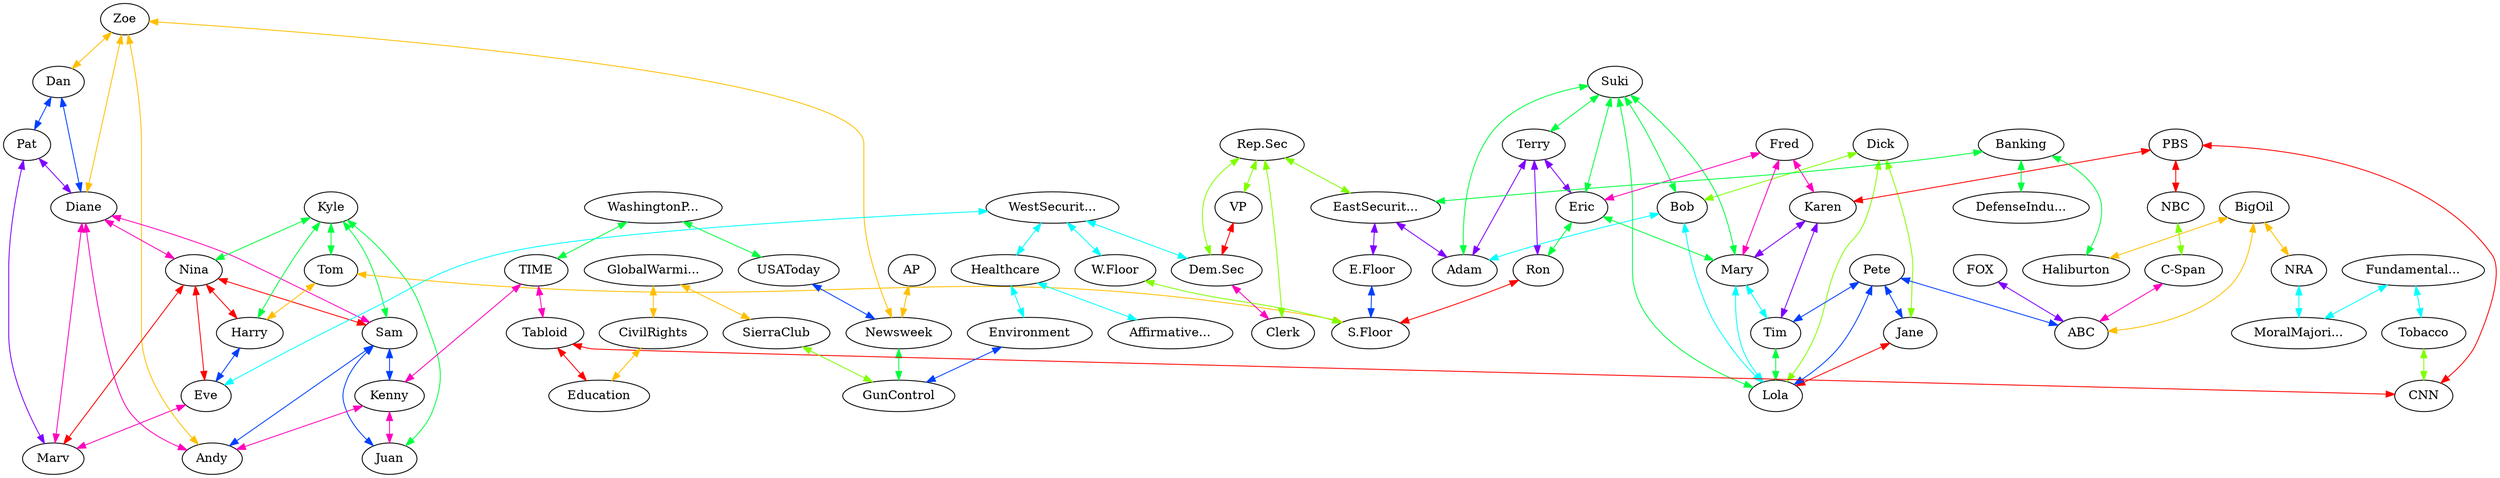 graph x {
"Dan" [pos="1.34722222222222,-2.04166666666667",label="Dan"]
"Pat" [pos="1.77777777777778,-2.09722222222222",label="Pat"]
"Marv" [pos="2.25,-2.13888888888889",label="Marv"]
"Eve" [pos="2.69444444444444,-2.15277777777778",label="Eve"]
"Zoe" [pos="1.72222222222222,-3.30555555555556",label="Zoe"]
"Diane" [pos="2.18055555555556,-3.20833333333333",label="Diane"]
"Nina" [pos="2.68055555555556,-3.11111111111111",label="Nina"]
"Harry" [pos="3.20833333333333,-3.02777777777778",label="Harry"]
"Andy" [pos="2.5,-4.15277777777778",label="Andy"]
"Sam" [pos="2.875,-3.86111111111111",label="Sam"]
"Kenny" [pos="3.875,-4.66666666666667",label="Kenny"]
"Juan" [pos="3.875,-4.20833333333333",label="Juan"]
"Kyle" [pos="3.23611111111111,-3.55555555555556",label="Kyle"]
"Tom" [pos="3.59722222222222,-3.23611111111111",label="Tom"]
"Adam" [pos="5.55555555555556,-2.15277777777778",label="Adam"]
"Bob" [pos="5.98611111111111,-2.13888888888889",label="Bob"]
"Dick" [pos="6.43055555555556,-2.09722222222222",label="Dick"]
"Jane" [pos="6.90277777777778,-2.04166666666667",label="Jane"]
"Terry" [pos="5.04166666666667,-3.02777777777778",label="Terry"]
"Suki" [pos="5.54166666666667,-3.11111111111111",label="Suki"]
"Lola" [pos="6.05555555555556,-3.20833333333333",label="Lola"]
"Pete" [pos="6.52777777777778,-3.30555555555556",label="Pete"]
"Mary" [pos="5.38888888888889,-3.86111111111111",label="Mary"]
"Tim" [pos="5.73611111111111,-4.15277777777778",label="Tim"]
"Karen" [pos="4.41666666666667,-4.66666666666667",label="Karen"]
"Fred" [pos="4.40277777777778,-4.20833333333333",label="Fred"]
"Eric" [pos="5,-3.55555555555556",label="Eric"]
"Ron" [pos="4.63888888888889,-3.23611111111111",label="Ron"]
"AP" [pos="0.736111111111111,-2.86111111111111",label="AP"]
"Newsweek" [pos="1.08333333333333,-3.45833333333333",label="Newsweek"]
"USAToday" [pos="1.19444444444444,-4.22222222222222",label="USAToday"]
"WashingtonPost" [pos="1.54166666666667,-4.875",label="WashingtonP..."]
"TIME" [pos="3,-4.93055555555556",label="TIME"]
"Tabloid" [pos="3.90277777777778,-5.27777777777778",label="Tabloid"]
"FOX" [pos="7.44444444444444,-2.90277777777778",label="FOX"]
"ABC" [pos="7.16666666666667,-3.45833333333333",label="ABC"]
"C-Span" [pos="7.08333333333333,-4.33333333333333",label="C-Span"]
"NBC" [pos="6.65277777777778,-4.875",label="NBC"]
"PBS" [pos="5.23611111111111,-4.95833333333333",label="PBS"]
"CNN" [pos="4.34722222222222,-5.27777777777778",label="CNN"]
"AffirmativeAction" [pos="2.80555555555556,-0.75",label="Affirmative..."]
"Healthcare" [pos="1.55555555555556,-0.763888888888889",label="Healthcare"]
"Environment" [pos="0.430555555555556,-1.05555555555556",label="Environment"]
"GunControl" [pos="0.361111111111111,-2.44444444444444",label="GunControl"]
"SierraClub" [pos="0.444444444444444,-4.01388888888889",label="SierraClub"]
"GlobalWarming" [pos="0.458333333333333,-5.27777777777778",label="GlobalWarmi..."]
"CivilRights" [pos="1.56944444444444,-5.52777777777778",label="CivilRights"]
"Education" [pos="3.25,-5.41666666666667",label="Education"]
"DefenseIndustry" [pos="5.43055555555556,-0.763888888888889",label="DefenseIndu..."]
"Banking" [pos="6.65277777777778,-0.763888888888889",label="Banking"]
"Haliburton" [pos="7.77777777777778,-1.09722222222222",label="Haliburton"]
"BigOil" [pos="7.83333333333333,-2.44444444444444",label="BigOil"]
"NRA" [pos="7.76388888888889,-4.01388888888889",label="NRA"]
"MoralMajority" [pos="7.77777777777778,-5.36111111111111",label="MoralMajori..."]
"Fundamentalist" [pos="6.69444444444444,-5.52777777777778",label="Fundamental..."]
"Tobacco" [pos="4.97222222222222,-5.40277777777778",label="Tobacco"]
"VP" [pos="4.125,-1.47222222222222",label="VP"]
"Dem.Sec" [pos="3.59722222222222,-1.30555555555556",label="Dem.Sec"]
"Rep.Sec" [pos="4.63888888888889,-1.30555555555556",label="Rep.Sec"]
"Clerk" [pos="3.83333333333333,-2.18055555555556",label="Clerk"]
"WestSecurity" [pos="2.30555555555556,-1.30555555555556",label="WestSecurit..."]
"EastSecurity" [pos="5.90277777777778,-1.29166666666667",label="EastSecurit..."]
"W.Floor" [pos="3.125,-1.98611111111111",label="W.Floor"]
"S.Floor" [pos="4.13888888888889,-2.63888888888889",label="S.Floor"]
"E.Floor" [pos="5.11111111111111,-1.98611111111111",label="E.Floor"]
"Zoe" -- "Diane" [dir="both",color="0.125,1,1"]
"Zoe" -- "Andy" [dir="both",color="0.125,1,1"]
"Zoe" -- "Newsweek" [dir="both",color="0.125,1,1"]
"Zoe" -- "Dan" [dir="both",color="0.125,1,1"]
"Rep.Sec" -- "VP" [dir="both",color="0.25,1,1"]
"Rep.Sec" -- "EastSecurity" [dir="both",color="0.25,1,1"]
"Rep.Sec" -- "Clerk" [dir="both",color="0.25,1,1"]
"Rep.Sec" -- "Dem.Sec" [dir="both",color="0.25,1,1"]
"Kyle" -- "Nina" [dir="both",color="0.375,1,1"]
"Kyle" -- "Juan" [dir="both",color="0.375,1,1"]
"Kyle" -- "Harry" [dir="both",color="0.375,1,1"]
"Kyle" -- "Sam" [dir="both",color="0.375,1,1"]
"Kyle" -- "Tom" [dir="both",color="0.375,1,1"]
"WestSecurity" -- "Eve" [dir="both",color="0.5,1,1"]
"WestSecurity" -- "W.Floor" [dir="both",color="0.5,1,1"]
"WestSecurity" -- "Healthcare" [dir="both",color="0.5,1,1"]
"WestSecurity" -- "Dem.Sec" [dir="both",color="0.5,1,1"]
"Dan" -- "Diane" [dir="both",color="0.625,1,1"]
"Dan" -- "Pat" [dir="both",color="0.625,1,1"]
"Pat" -- "Diane" [dir="both",color="0.75,1,1"]
"Pat" -- "Marv" [dir="both",color="0.75,1,1"]
"Diane" -- "Nina" [dir="both",color="0.875,1,1"]
"Diane" -- "Andy" [dir="both",color="0.875,1,1"]
"Diane" -- "Sam" [dir="both",color="0.875,1,1"]
"Diane" -- "Marv" [dir="both",color="0.875,1,1"]
"VP" -- "Dem.Sec" [dir="both",color="1,1,1"]
"BigOil" -- "ABC" [dir="both",color="0.125,1,1"]
"BigOil" -- "Haliburton" [dir="both",color="0.125,1,1"]
"BigOil" -- "NRA" [dir="both",color="0.125,1,1"]
"Dick" -- "Jane" [dir="both",color="0.25,1,1"]
"Dick" -- "Bob" [dir="both",color="0.25,1,1"]
"Dick" -- "Lola" [dir="both",color="0.25,1,1"]
"WashingtonPost" -- "TIME" [dir="both",color="0.375,1,1"]
"WashingtonPost" -- "USAToday" [dir="both",color="0.375,1,1"]
"Fundamentalist" -- "MoralMajority" [dir="both",color="0.5,1,1"]
"Fundamentalist" -- "Tobacco" [dir="both",color="0.5,1,1"]
"USAToday" -- "Newsweek" [dir="both",color="0.625,1,1"]
"FOX" -- "ABC" [dir="both",color="0.75,1,1"]
"Fred" -- "Karen" [dir="both",color="0.875,1,1"]
"Fred" -- "Mary" [dir="both",color="0.875,1,1"]
"Fred" -- "Eric" [dir="both",color="0.875,1,1"]
"PBS" -- "Karen" [dir="both",color="1,1,1"]
"PBS" -- "NBC" [dir="both",color="1,1,1"]
"PBS" -- "CNN" [dir="both",color="1,1,1"]
"Tom" -- "Harry" [dir="both",color="0.125,1,1"]
"Tom" -- "S.Floor" [dir="both",color="0.125,1,1"]
"NBC" -- "C-Span" [dir="both",color="0.25,1,1"]
"Banking" -- "DefenseIndustry" [dir="both",color="0.375,1,1"]
"Banking" -- "EastSecurity" [dir="both",color="0.375,1,1"]
"Banking" -- "Haliburton" [dir="both",color="0.375,1,1"]
"Healthcare" -- "Environment" [dir="both",color="0.5,1,1"]
"Healthcare" -- "AffirmativeAction" [dir="both",color="0.5,1,1"]
"Pete" -- "Jane" [dir="both",color="0.625,1,1"]
"Pete" -- "ABC" [dir="both",color="0.625,1,1"]
"Pete" -- "Tim" [dir="both",color="0.625,1,1"]
"Pete" -- "Lola" [dir="both",color="0.625,1,1"]
"Karen" -- "Mary" [dir="both",color="0.75,1,1"]
"Karen" -- "Tim" [dir="both",color="0.75,1,1"]
"TIME" -- "Kenny" [dir="both",color="0.875,1,1"]
"TIME" -- "Tabloid" [dir="both",color="0.875,1,1"]
"Nina" -- "Eve" [dir="both",color="1,1,1"]
"Nina" -- "Harry" [dir="both",color="1,1,1"]
"Nina" -- "Sam" [dir="both",color="1,1,1"]
"Nina" -- "Marv" [dir="both",color="1,1,1"]
"AP" -- "Newsweek" [dir="both",color="0.125,1,1"]
"Tobacco" -- "CNN" [dir="both",color="0.25,1,1"]
"Suki" -- "Bob" [dir="both",color="0.375,1,1"]
"Suki" -- "Adam" [dir="both",color="0.375,1,1"]
"Suki" -- "Eric" [dir="both",color="0.375,1,1"]
"Suki" -- "Mary" [dir="both",color="0.375,1,1"]
"Suki" -- "Terry" [dir="both",color="0.375,1,1"]
"Suki" -- "Lola" [dir="both",color="0.375,1,1"]
"Bob" -- "Adam" [dir="both",color="0.5,1,1"]
"Bob" -- "Lola" [dir="both",color="0.5,1,1"]
"Harry" -- "Eve" [dir="both",color="0.625,1,1"]
"Terry" -- "Adam" [dir="both",color="0.75,1,1"]
"Terry" -- "Ron" [dir="both",color="0.75,1,1"]
"Terry" -- "Eric" [dir="both",color="0.75,1,1"]
"Dem.Sec" -- "Clerk" [dir="both",color="0.875,1,1"]
"Jane" -- "Lola" [dir="both",color="1,1,1"]
"GlobalWarming" -- "CivilRights" [dir="both",color="0.125,1,1"]
"GlobalWarming" -- "SierraClub" [dir="both",color="0.125,1,1"]
"SierraClub" -- "GunControl" [dir="both",color="0.25,1,1"]
"Eric" -- "Mary" [dir="both",color="0.375,1,1"]
"Eric" -- "Ron" [dir="both",color="0.375,1,1"]
"NRA" -- "MoralMajority" [dir="both",color="0.5,1,1"]
"Environment" -- "GunControl" [dir="both",color="0.625,1,1"]
"EastSecurity" -- "Adam" [dir="both",color="0.75,1,1"]
"EastSecurity" -- "E.Floor" [dir="both",color="0.75,1,1"]
"C-Span" -- "ABC" [dir="both",color="0.875,1,1"]
"Ron" -- "S.Floor" [dir="both",color="1,1,1"]
"CivilRights" -- "Education" [dir="both",color="0.125,1,1"]
"W.Floor" -- "S.Floor" [dir="both",color="0.25,1,1"]
"Newsweek" -- "GunControl" [dir="both",color="0.375,1,1"]
"Sam" -- "Kenny" [dir="both",color="0.625,1,1"]
"Sam" -- "Juan" [dir="both",color="0.625,1,1"]
"Sam" -- "Andy" [dir="both",color="0.625,1,1"]
"Eve" -- "Marv" [dir="both",color="0.875,1,1"]
"Tabloid" -- "CNN" [dir="both",color="1,1,1"]
"Tabloid" -- "Education" [dir="both",color="1,1,1"]
"Mary" -- "Tim" [dir="both",color="0.5,1,1"]
"Mary" -- "Lola" [dir="both",color="0.5,1,1"]
"E.Floor" -- "S.Floor" [dir="both",color="0.625,1,1"]
"Kenny" -- "Juan" [dir="both",color="0.875,1,1"]
"Kenny" -- "Andy" [dir="both",color="0.875,1,1"]
"Tim" -- "Lola" [dir="both",color="0.375,1,1"]
}
